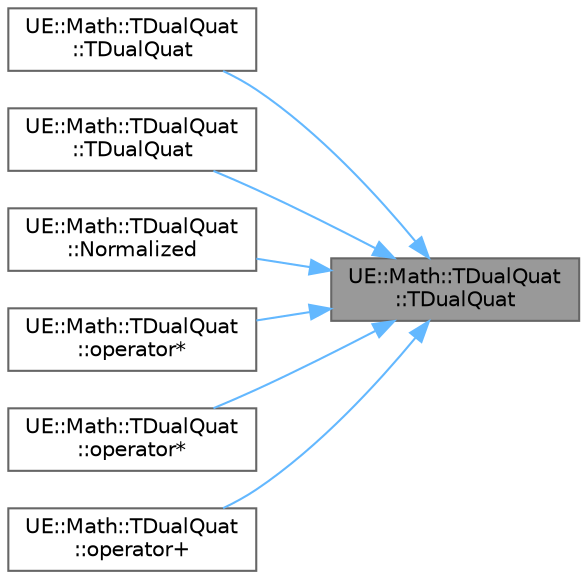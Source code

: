 digraph "UE::Math::TDualQuat::TDualQuat"
{
 // INTERACTIVE_SVG=YES
 // LATEX_PDF_SIZE
  bgcolor="transparent";
  edge [fontname=Helvetica,fontsize=10,labelfontname=Helvetica,labelfontsize=10];
  node [fontname=Helvetica,fontsize=10,shape=box,height=0.2,width=0.4];
  rankdir="RL";
  Node1 [id="Node000001",label="UE::Math::TDualQuat\l::TDualQuat",height=0.2,width=0.4,color="gray40", fillcolor="grey60", style="filled", fontcolor="black",tooltip=" "];
  Node1 -> Node2 [id="edge1_Node000001_Node000002",dir="back",color="steelblue1",style="solid",tooltip=" "];
  Node2 [id="Node000002",label="UE::Math::TDualQuat\l::TDualQuat",height=0.2,width=0.4,color="grey40", fillcolor="white", style="filled",URL="$df/d78/structUE_1_1Math_1_1TDualQuat.html#aeeffe7720c14a187ccb43c96061595f6",tooltip=" "];
  Node1 -> Node3 [id="edge2_Node000001_Node000003",dir="back",color="steelblue1",style="solid",tooltip=" "];
  Node3 [id="Node000003",label="UE::Math::TDualQuat\l::TDualQuat",height=0.2,width=0.4,color="grey40", fillcolor="white", style="filled",URL="$df/d78/structUE_1_1Math_1_1TDualQuat.html#a26122d0c3087c2133f7b026216b86609",tooltip=" "];
  Node1 -> Node4 [id="edge3_Node000001_Node000004",dir="back",color="steelblue1",style="solid",tooltip=" "];
  Node4 [id="Node000004",label="UE::Math::TDualQuat\l::Normalized",height=0.2,width=0.4,color="grey40", fillcolor="white", style="filled",URL="$df/d78/structUE_1_1Math_1_1TDualQuat.html#afbf71103cf104bf506c6838b0fa5561a",tooltip="Return normalized dual quat."];
  Node1 -> Node5 [id="edge4_Node000001_Node000005",dir="back",color="steelblue1",style="solid",tooltip=" "];
  Node5 [id="Node000005",label="UE::Math::TDualQuat\l::operator*",height=0.2,width=0.4,color="grey40", fillcolor="white", style="filled",URL="$df/d78/structUE_1_1Math_1_1TDualQuat.html#aea34b45a51c98dfb7103ba3d3f65fdf7",tooltip="Scale dual quat."];
  Node1 -> Node6 [id="edge5_Node000001_Node000006",dir="back",color="steelblue1",style="solid",tooltip=" "];
  Node6 [id="Node000006",label="UE::Math::TDualQuat\l::operator*",height=0.2,width=0.4,color="grey40", fillcolor="white", style="filled",URL="$df/d78/structUE_1_1Math_1_1TDualQuat.html#abf057d55a944e5bcc883059971c9129a",tooltip="Dual quat product."];
  Node1 -> Node7 [id="edge6_Node000001_Node000007",dir="back",color="steelblue1",style="solid",tooltip=" "];
  Node7 [id="Node000007",label="UE::Math::TDualQuat\l::operator+",height=0.2,width=0.4,color="grey40", fillcolor="white", style="filled",URL="$df/d78/structUE_1_1Math_1_1TDualQuat.html#a0342b7f95bfab07cab64f6a244b101a0",tooltip="Dual quat addition."];
}
